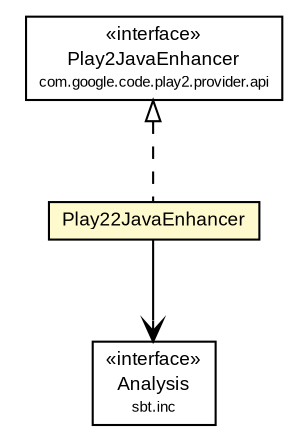 #!/usr/local/bin/dot
#
# Class diagram 
# Generated by UMLGraph version R5_6-24-gf6e263 (http://www.umlgraph.org/)
#

digraph G {
	edge [fontname="arial",fontsize=10,labelfontname="arial",labelfontsize=10];
	node [fontname="arial",fontsize=10,shape=plaintext];
	nodesep=0.25;
	ranksep=0.5;
	// com.google.code.play2.provider.play22.Play22JavaEnhancer
	c86 [label=<<table title="com.google.code.play2.provider.play22.Play22JavaEnhancer" border="0" cellborder="1" cellspacing="0" cellpadding="2" port="p" bgcolor="lemonChiffon" href="./Play22JavaEnhancer.html">
		<tr><td><table border="0" cellspacing="0" cellpadding="1">
<tr><td align="center" balign="center"> Play22JavaEnhancer </td></tr>
		</table></td></tr>
		</table>>, URL="./Play22JavaEnhancer.html", fontname="arial", fontcolor="black", fontsize=9.0];
	//com.google.code.play2.provider.play22.Play22JavaEnhancer implements com.google.code.play2.provider.api.Play2JavaEnhancer
	c90:p -> c86:p [dir=back,arrowtail=empty,style=dashed];
	// com.google.code.play2.provider.play22.Play22JavaEnhancer NAVASSOC sbt.inc.Analysis
	c86:p -> c95:p [taillabel="", label="", headlabel="", fontname="arial", fontcolor="black", fontsize=10.0, color="black", arrowhead=open];
	// com.google.code.play2.provider.api.Play2JavaEnhancer
	c90 [label=<<table title="com.google.code.play2.provider.api.Play2JavaEnhancer" border="0" cellborder="1" cellspacing="0" cellpadding="2" port="p" href="https://play2-maven-plugin.googlecode.com/svn/mavensite/1.0.0-alpha6-SNAPSHOT/play2-provider-api/apidocs/com/google/code/play2/provider/api/Play2JavaEnhancer.html">
		<tr><td><table border="0" cellspacing="0" cellpadding="1">
<tr><td align="center" balign="center"> &#171;interface&#187; </td></tr>
<tr><td align="center" balign="center"> Play2JavaEnhancer </td></tr>
<tr><td align="center" balign="center"><font point-size="7.0"> com.google.code.play2.provider.api </font></td></tr>
		</table></td></tr>
		</table>>, URL="https://play2-maven-plugin.googlecode.com/svn/mavensite/1.0.0-alpha6-SNAPSHOT/play2-provider-api/apidocs/com/google/code/play2/provider/api/Play2JavaEnhancer.html", fontname="arial", fontcolor="black", fontsize=9.0];
	// sbt.inc.Analysis
	c95 [label=<<table title="sbt.inc.Analysis" border="0" cellborder="1" cellspacing="0" cellpadding="2" port="p">
		<tr><td><table border="0" cellspacing="0" cellpadding="1">
<tr><td align="center" balign="center"> &#171;interface&#187; </td></tr>
<tr><td align="center" balign="center"> Analysis </td></tr>
<tr><td align="center" balign="center"><font point-size="7.0"> sbt.inc </font></td></tr>
		</table></td></tr>
		</table>>, URL="null", fontname="arial", fontcolor="black", fontsize=9.0];
}

